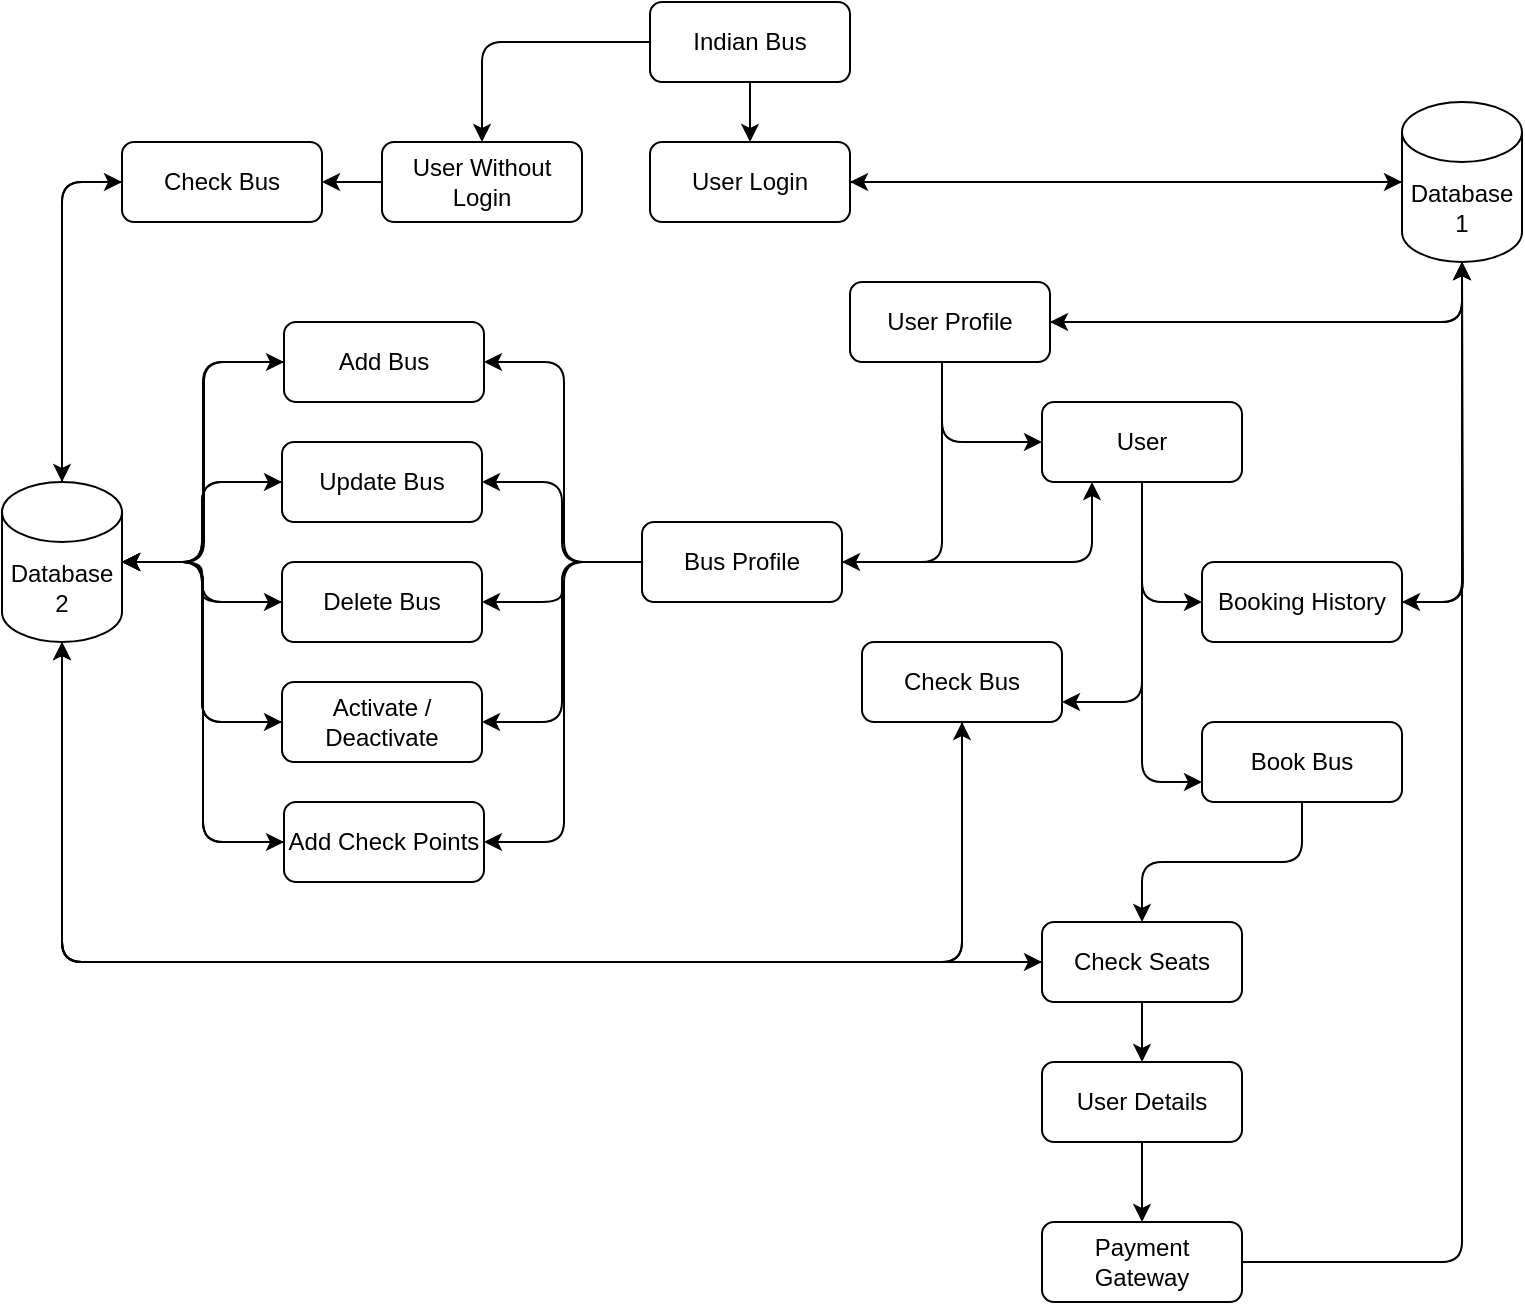 <mxfile version="14.4.3" type="device"><diagram id="gRe1KP6SCy72FAa-RT83" name="Page-1"><mxGraphModel dx="413" dy="243" grid="1" gridSize="10" guides="1" tooltips="1" connect="1" arrows="1" fold="1" page="1" pageScale="1" pageWidth="827" pageHeight="1169" math="0" shadow="0"><root><mxCell id="0"/><mxCell id="1" parent="0"/><mxCell id="JmODNQqHWdtLvJYkpwNO-144" style="edgeStyle=orthogonalEdgeStyle;orthogonalLoop=1;jettySize=auto;html=1;entryX=0.5;entryY=0;entryDx=0;entryDy=0;" parent="1" source="JmODNQqHWdtLvJYkpwNO-74" target="JmODNQqHWdtLvJYkpwNO-75" edge="1"><mxGeometry relative="1" as="geometry"/></mxCell><mxCell id="JmODNQqHWdtLvJYkpwNO-151" style="edgeStyle=orthogonalEdgeStyle;orthogonalLoop=1;jettySize=auto;html=1;" parent="1" source="JmODNQqHWdtLvJYkpwNO-74" target="JmODNQqHWdtLvJYkpwNO-145" edge="1"><mxGeometry relative="1" as="geometry"/></mxCell><mxCell id="JmODNQqHWdtLvJYkpwNO-74" value="Indian Bus" style="whiteSpace=wrap;html=1;rounded=1;" parent="1" vertex="1"><mxGeometry x="364" y="120" width="100" height="40" as="geometry"/></mxCell><mxCell id="JmODNQqHWdtLvJYkpwNO-77" style="edgeStyle=orthogonalEdgeStyle;orthogonalLoop=1;jettySize=auto;html=1;" parent="1" source="JmODNQqHWdtLvJYkpwNO-75" target="JmODNQqHWdtLvJYkpwNO-76" edge="1"><mxGeometry relative="1" as="geometry"/></mxCell><mxCell id="JmODNQqHWdtLvJYkpwNO-75" value="User Login" style="whiteSpace=wrap;html=1;rounded=1;" parent="1" vertex="1"><mxGeometry x="364" y="190" width="100" height="40" as="geometry"/></mxCell><mxCell id="JmODNQqHWdtLvJYkpwNO-78" style="edgeStyle=orthogonalEdgeStyle;orthogonalLoop=1;jettySize=auto;html=1;" parent="1" source="JmODNQqHWdtLvJYkpwNO-76" target="JmODNQqHWdtLvJYkpwNO-75" edge="1"><mxGeometry relative="1" as="geometry"/></mxCell><mxCell id="JmODNQqHWdtLvJYkpwNO-92" style="edgeStyle=orthogonalEdgeStyle;orthogonalLoop=1;jettySize=auto;html=1;" parent="1" source="JmODNQqHWdtLvJYkpwNO-76" target="JmODNQqHWdtLvJYkpwNO-80" edge="1"><mxGeometry relative="1" as="geometry"><Array as="points"><mxPoint x="770" y="280"/></Array></mxGeometry></mxCell><mxCell id="JmODNQqHWdtLvJYkpwNO-135" style="edgeStyle=orthogonalEdgeStyle;orthogonalLoop=1;jettySize=auto;html=1;entryX=1;entryY=0.5;entryDx=0;entryDy=0;" parent="1" source="JmODNQqHWdtLvJYkpwNO-76" target="JmODNQqHWdtLvJYkpwNO-125" edge="1"><mxGeometry relative="1" as="geometry"/></mxCell><mxCell id="JmODNQqHWdtLvJYkpwNO-76" value="Database 1" style="shape=cylinder3;whiteSpace=wrap;html=1;boundedLbl=1;backgroundOutline=1;size=15;rounded=1;" parent="1" vertex="1"><mxGeometry x="740" y="170" width="60" height="80" as="geometry"/></mxCell><mxCell id="JmODNQqHWdtLvJYkpwNO-88" style="edgeStyle=orthogonalEdgeStyle;orthogonalLoop=1;jettySize=auto;html=1;" parent="1" source="JmODNQqHWdtLvJYkpwNO-80" target="JmODNQqHWdtLvJYkpwNO-83" edge="1"><mxGeometry relative="1" as="geometry"><Array as="points"><mxPoint x="510" y="340"/></Array></mxGeometry></mxCell><mxCell id="JmODNQqHWdtLvJYkpwNO-89" style="edgeStyle=orthogonalEdgeStyle;orthogonalLoop=1;jettySize=auto;html=1;" parent="1" source="JmODNQqHWdtLvJYkpwNO-80" target="JmODNQqHWdtLvJYkpwNO-86" edge="1"><mxGeometry relative="1" as="geometry"><Array as="points"><mxPoint x="510" y="280"/><mxPoint x="510" y="400"/></Array></mxGeometry></mxCell><mxCell id="JmODNQqHWdtLvJYkpwNO-91" style="edgeStyle=orthogonalEdgeStyle;orthogonalLoop=1;jettySize=auto;html=1;" parent="1" source="JmODNQqHWdtLvJYkpwNO-80" target="JmODNQqHWdtLvJYkpwNO-76" edge="1"><mxGeometry relative="1" as="geometry"/></mxCell><mxCell id="JmODNQqHWdtLvJYkpwNO-80" value="User Profile" style="whiteSpace=wrap;html=1;rounded=1;" parent="1" vertex="1"><mxGeometry x="464" y="260" width="100" height="40" as="geometry"/></mxCell><mxCell id="JmODNQqHWdtLvJYkpwNO-127" style="edgeStyle=orthogonalEdgeStyle;orthogonalLoop=1;jettySize=auto;html=1;entryX=1;entryY=0.75;entryDx=0;entryDy=0;" parent="1" source="JmODNQqHWdtLvJYkpwNO-83" target="JmODNQqHWdtLvJYkpwNO-123" edge="1"><mxGeometry relative="1" as="geometry"/></mxCell><mxCell id="JmODNQqHWdtLvJYkpwNO-128" style="edgeStyle=orthogonalEdgeStyle;orthogonalLoop=1;jettySize=auto;html=1;entryX=0;entryY=0.75;entryDx=0;entryDy=0;" parent="1" source="JmODNQqHWdtLvJYkpwNO-83" target="JmODNQqHWdtLvJYkpwNO-124" edge="1"><mxGeometry relative="1" as="geometry"/></mxCell><mxCell id="JmODNQqHWdtLvJYkpwNO-129" style="edgeStyle=orthogonalEdgeStyle;orthogonalLoop=1;jettySize=auto;html=1;entryX=0;entryY=0.5;entryDx=0;entryDy=0;" parent="1" source="JmODNQqHWdtLvJYkpwNO-83" target="JmODNQqHWdtLvJYkpwNO-125" edge="1"><mxGeometry relative="1" as="geometry"/></mxCell><mxCell id="JmODNQqHWdtLvJYkpwNO-83" value="User" style="whiteSpace=wrap;html=1;rounded=1;" parent="1" vertex="1"><mxGeometry x="560" y="320" width="100" height="40" as="geometry"/></mxCell><mxCell id="JmODNQqHWdtLvJYkpwNO-98" style="edgeStyle=orthogonalEdgeStyle;orthogonalLoop=1;jettySize=auto;html=1;" parent="1" target="JmODNQqHWdtLvJYkpwNO-93" edge="1"><mxGeometry relative="1" as="geometry"><mxPoint x="360" y="400" as="sourcePoint"/><Array as="points"><mxPoint x="321" y="400"/><mxPoint x="321" y="300"/></Array></mxGeometry></mxCell><mxCell id="JmODNQqHWdtLvJYkpwNO-99" style="edgeStyle=orthogonalEdgeStyle;orthogonalLoop=1;jettySize=auto;html=1;exitX=0;exitY=0.5;exitDx=0;exitDy=0;" parent="1" target="JmODNQqHWdtLvJYkpwNO-94" edge="1" source="JmODNQqHWdtLvJYkpwNO-86"><mxGeometry relative="1" as="geometry"><mxPoint x="340" y="400" as="sourcePoint"/><Array as="points"><mxPoint x="320" y="400"/><mxPoint x="320" y="360"/></Array></mxGeometry></mxCell><mxCell id="JmODNQqHWdtLvJYkpwNO-100" style="edgeStyle=orthogonalEdgeStyle;orthogonalLoop=1;jettySize=auto;html=1;" parent="1" target="JmODNQqHWdtLvJYkpwNO-95" edge="1"><mxGeometry relative="1" as="geometry"><mxPoint x="360" y="400" as="sourcePoint"/><Array as="points"><mxPoint x="320" y="400"/><mxPoint x="320" y="420"/></Array></mxGeometry></mxCell><mxCell id="JmODNQqHWdtLvJYkpwNO-101" style="edgeStyle=orthogonalEdgeStyle;orthogonalLoop=1;jettySize=auto;html=1;entryX=1;entryY=0.5;entryDx=0;entryDy=0;exitX=0;exitY=0.5;exitDx=0;exitDy=0;" parent="1" target="JmODNQqHWdtLvJYkpwNO-96" edge="1" source="JmODNQqHWdtLvJYkpwNO-86"><mxGeometry relative="1" as="geometry"><mxPoint x="340" y="400" as="sourcePoint"/><Array as="points"><mxPoint x="320" y="400"/><mxPoint x="320" y="480"/></Array></mxGeometry></mxCell><mxCell id="JmODNQqHWdtLvJYkpwNO-102" style="edgeStyle=orthogonalEdgeStyle;orthogonalLoop=1;jettySize=auto;html=1;entryX=1;entryY=0.5;entryDx=0;entryDy=0;" parent="1" source="JmODNQqHWdtLvJYkpwNO-86" target="JmODNQqHWdtLvJYkpwNO-97" edge="1"><mxGeometry relative="1" as="geometry"><mxPoint x="340" y="400" as="sourcePoint"/><Array as="points"><mxPoint x="321" y="400"/><mxPoint x="321" y="540"/></Array></mxGeometry></mxCell><mxCell id="JmODNQqHWdtLvJYkpwNO-130" style="edgeStyle=orthogonalEdgeStyle;orthogonalLoop=1;jettySize=auto;html=1;entryX=0.25;entryY=1;entryDx=0;entryDy=0;" parent="1" source="JmODNQqHWdtLvJYkpwNO-86" target="JmODNQqHWdtLvJYkpwNO-83" edge="1"><mxGeometry relative="1" as="geometry"/></mxCell><mxCell id="JmODNQqHWdtLvJYkpwNO-86" value="Bus Profile" style="whiteSpace=wrap;html=1;rounded=1;" parent="1" vertex="1"><mxGeometry x="360" y="380" width="100" height="40" as="geometry"/></mxCell><mxCell id="JmODNQqHWdtLvJYkpwNO-109" style="edgeStyle=orthogonalEdgeStyle;orthogonalLoop=1;jettySize=auto;html=1;entryX=1;entryY=0.5;entryDx=0;entryDy=0;entryPerimeter=0;" parent="1" source="JmODNQqHWdtLvJYkpwNO-93" target="JmODNQqHWdtLvJYkpwNO-108" edge="1"><mxGeometry relative="1" as="geometry"/></mxCell><mxCell id="JmODNQqHWdtLvJYkpwNO-93" value="Add Bus" style="whiteSpace=wrap;html=1;rounded=1;" parent="1" vertex="1"><mxGeometry x="181" y="280" width="100" height="40" as="geometry"/></mxCell><mxCell id="JmODNQqHWdtLvJYkpwNO-110" style="edgeStyle=orthogonalEdgeStyle;orthogonalLoop=1;jettySize=auto;html=1;" parent="1" source="JmODNQqHWdtLvJYkpwNO-94" target="JmODNQqHWdtLvJYkpwNO-108" edge="1"><mxGeometry relative="1" as="geometry"/></mxCell><mxCell id="JmODNQqHWdtLvJYkpwNO-94" value="Update Bus" style="whiteSpace=wrap;html=1;rounded=1;" parent="1" vertex="1"><mxGeometry x="180" y="340" width="100" height="40" as="geometry"/></mxCell><mxCell id="JmODNQqHWdtLvJYkpwNO-111" style="edgeStyle=orthogonalEdgeStyle;orthogonalLoop=1;jettySize=auto;html=1;" parent="1" source="JmODNQqHWdtLvJYkpwNO-95" target="JmODNQqHWdtLvJYkpwNO-108" edge="1"><mxGeometry relative="1" as="geometry"/></mxCell><mxCell id="JmODNQqHWdtLvJYkpwNO-95" value="Delete Bus" style="whiteSpace=wrap;html=1;rounded=1;" parent="1" vertex="1"><mxGeometry x="180" y="400" width="100" height="40" as="geometry"/></mxCell><mxCell id="JmODNQqHWdtLvJYkpwNO-112" style="edgeStyle=orthogonalEdgeStyle;orthogonalLoop=1;jettySize=auto;html=1;entryX=1;entryY=0.5;entryDx=0;entryDy=0;entryPerimeter=0;" parent="1" source="JmODNQqHWdtLvJYkpwNO-96" target="JmODNQqHWdtLvJYkpwNO-108" edge="1"><mxGeometry relative="1" as="geometry"/></mxCell><mxCell id="JmODNQqHWdtLvJYkpwNO-96" value="Activate / Deactivate" style="whiteSpace=wrap;html=1;rounded=1;" parent="1" vertex="1"><mxGeometry x="180" y="460" width="100" height="40" as="geometry"/></mxCell><mxCell id="JmODNQqHWdtLvJYkpwNO-113" style="edgeStyle=orthogonalEdgeStyle;orthogonalLoop=1;jettySize=auto;html=1;entryX=1;entryY=0.5;entryDx=0;entryDy=0;entryPerimeter=0;" parent="1" source="JmODNQqHWdtLvJYkpwNO-97" target="JmODNQqHWdtLvJYkpwNO-108" edge="1"><mxGeometry relative="1" as="geometry"/></mxCell><mxCell id="JmODNQqHWdtLvJYkpwNO-97" value="Add Check Points" style="whiteSpace=wrap;html=1;rounded=1;" parent="1" vertex="1"><mxGeometry x="181" y="520" width="100" height="40" as="geometry"/></mxCell><mxCell id="JmODNQqHWdtLvJYkpwNO-116" style="edgeStyle=orthogonalEdgeStyle;orthogonalLoop=1;jettySize=auto;html=1;entryX=0;entryY=0.5;entryDx=0;entryDy=0;" parent="1" source="JmODNQqHWdtLvJYkpwNO-108" target="JmODNQqHWdtLvJYkpwNO-93" edge="1"><mxGeometry relative="1" as="geometry"><Array as="points"><mxPoint x="141" y="400"/><mxPoint x="141" y="300"/></Array></mxGeometry></mxCell><mxCell id="JmODNQqHWdtLvJYkpwNO-117" style="edgeStyle=orthogonalEdgeStyle;orthogonalLoop=1;jettySize=auto;html=1;" parent="1" source="JmODNQqHWdtLvJYkpwNO-108" target="JmODNQqHWdtLvJYkpwNO-94" edge="1"><mxGeometry relative="1" as="geometry"/></mxCell><mxCell id="JmODNQqHWdtLvJYkpwNO-118" style="edgeStyle=orthogonalEdgeStyle;orthogonalLoop=1;jettySize=auto;html=1;" parent="1" source="JmODNQqHWdtLvJYkpwNO-108" target="JmODNQqHWdtLvJYkpwNO-95" edge="1"><mxGeometry relative="1" as="geometry"/></mxCell><mxCell id="JmODNQqHWdtLvJYkpwNO-120" style="edgeStyle=orthogonalEdgeStyle;orthogonalLoop=1;jettySize=auto;html=1;entryX=0;entryY=0.5;entryDx=0;entryDy=0;" parent="1" source="JmODNQqHWdtLvJYkpwNO-108" target="JmODNQqHWdtLvJYkpwNO-96" edge="1"><mxGeometry relative="1" as="geometry"/></mxCell><mxCell id="JmODNQqHWdtLvJYkpwNO-121" style="edgeStyle=orthogonalEdgeStyle;orthogonalLoop=1;jettySize=auto;html=1;entryX=0;entryY=0.5;entryDx=0;entryDy=0;" parent="1" source="JmODNQqHWdtLvJYkpwNO-108" target="JmODNQqHWdtLvJYkpwNO-97" edge="1"><mxGeometry relative="1" as="geometry"/></mxCell><mxCell id="JmODNQqHWdtLvJYkpwNO-132" style="edgeStyle=orthogonalEdgeStyle;orthogonalLoop=1;jettySize=auto;html=1;entryX=0.5;entryY=1;entryDx=0;entryDy=0;" parent="1" source="JmODNQqHWdtLvJYkpwNO-108" target="JmODNQqHWdtLvJYkpwNO-123" edge="1"><mxGeometry relative="1" as="geometry"><Array as="points"><mxPoint x="70" y="600"/><mxPoint x="520" y="600"/></Array></mxGeometry></mxCell><mxCell id="JmODNQqHWdtLvJYkpwNO-150" style="edgeStyle=orthogonalEdgeStyle;orthogonalLoop=1;jettySize=auto;html=1;" parent="1" source="JmODNQqHWdtLvJYkpwNO-108" edge="1"><mxGeometry relative="1" as="geometry"><mxPoint x="560" y="600" as="targetPoint"/><Array as="points"><mxPoint x="70" y="600"/></Array></mxGeometry></mxCell><mxCell id="JmODNQqHWdtLvJYkpwNO-155" style="edgeStyle=orthogonalEdgeStyle;orthogonalLoop=1;jettySize=auto;html=1;entryX=0;entryY=0.5;entryDx=0;entryDy=0;" parent="1" source="JmODNQqHWdtLvJYkpwNO-108" target="JmODNQqHWdtLvJYkpwNO-152" edge="1"><mxGeometry relative="1" as="geometry"/></mxCell><mxCell id="JmODNQqHWdtLvJYkpwNO-108" value="Database 2" style="shape=cylinder3;whiteSpace=wrap;html=1;boundedLbl=1;backgroundOutline=1;size=15;rounded=1;" parent="1" vertex="1"><mxGeometry x="40" y="360" width="60" height="80" as="geometry"/></mxCell><mxCell id="JmODNQqHWdtLvJYkpwNO-131" style="edgeStyle=orthogonalEdgeStyle;orthogonalLoop=1;jettySize=auto;html=1;entryX=0.5;entryY=1;entryDx=0;entryDy=0;entryPerimeter=0;" parent="1" source="JmODNQqHWdtLvJYkpwNO-123" target="JmODNQqHWdtLvJYkpwNO-108" edge="1"><mxGeometry relative="1" as="geometry"><Array as="points"><mxPoint x="520" y="600"/><mxPoint x="70" y="600"/></Array></mxGeometry></mxCell><mxCell id="JmODNQqHWdtLvJYkpwNO-123" value="Check Bus" style="whiteSpace=wrap;html=1;rounded=1;" parent="1" vertex="1"><mxGeometry x="470" y="440" width="100" height="40" as="geometry"/></mxCell><mxCell id="JmODNQqHWdtLvJYkpwNO-147" style="edgeStyle=orthogonalEdgeStyle;orthogonalLoop=1;jettySize=auto;html=1;" parent="1" source="JmODNQqHWdtLvJYkpwNO-124" target="JmODNQqHWdtLvJYkpwNO-146" edge="1"><mxGeometry relative="1" as="geometry"/></mxCell><mxCell id="JmODNQqHWdtLvJYkpwNO-124" value="Book Bus" style="whiteSpace=wrap;html=1;rounded=1;" parent="1" vertex="1"><mxGeometry x="640" y="480" width="100" height="40" as="geometry"/></mxCell><mxCell id="JmODNQqHWdtLvJYkpwNO-136" style="edgeStyle=orthogonalEdgeStyle;orthogonalLoop=1;jettySize=auto;html=1;" parent="1" source="JmODNQqHWdtLvJYkpwNO-125" edge="1"><mxGeometry relative="1" as="geometry"><mxPoint x="770" y="250" as="targetPoint"/></mxGeometry></mxCell><mxCell id="JmODNQqHWdtLvJYkpwNO-125" value="Booking History" style="whiteSpace=wrap;html=1;rounded=1;" parent="1" vertex="1"><mxGeometry x="640" y="400" width="100" height="40" as="geometry"/></mxCell><mxCell id="JmODNQqHWdtLvJYkpwNO-141" style="edgeStyle=orthogonalEdgeStyle;orthogonalLoop=1;jettySize=auto;html=1;" parent="1" source="JmODNQqHWdtLvJYkpwNO-137" target="JmODNQqHWdtLvJYkpwNO-138" edge="1"><mxGeometry relative="1" as="geometry"/></mxCell><mxCell id="JmODNQqHWdtLvJYkpwNO-137" value="User Details" style="whiteSpace=wrap;html=1;rounded=1;" parent="1" vertex="1"><mxGeometry x="560" y="650" width="100" height="40" as="geometry"/></mxCell><mxCell id="JmODNQqHWdtLvJYkpwNO-142" style="edgeStyle=orthogonalEdgeStyle;orthogonalLoop=1;jettySize=auto;html=1;" parent="1" source="JmODNQqHWdtLvJYkpwNO-138" target="JmODNQqHWdtLvJYkpwNO-76" edge="1"><mxGeometry relative="1" as="geometry"/></mxCell><mxCell id="JmODNQqHWdtLvJYkpwNO-138" value="Payment Gateway" style="whiteSpace=wrap;html=1;rounded=1;" parent="1" vertex="1"><mxGeometry x="560" y="730" width="100" height="40" as="geometry"/></mxCell><mxCell id="JmODNQqHWdtLvJYkpwNO-153" style="edgeStyle=orthogonalEdgeStyle;orthogonalLoop=1;jettySize=auto;html=1;" parent="1" source="JmODNQqHWdtLvJYkpwNO-145" target="JmODNQqHWdtLvJYkpwNO-152" edge="1"><mxGeometry relative="1" as="geometry"/></mxCell><mxCell id="JmODNQqHWdtLvJYkpwNO-145" value="User Without Login" style="whiteSpace=wrap;html=1;rounded=1;" parent="1" vertex="1"><mxGeometry x="230" y="190" width="100" height="40" as="geometry"/></mxCell><mxCell id="JmODNQqHWdtLvJYkpwNO-148" style="edgeStyle=orthogonalEdgeStyle;orthogonalLoop=1;jettySize=auto;html=1;" parent="1" source="JmODNQqHWdtLvJYkpwNO-146" target="JmODNQqHWdtLvJYkpwNO-137" edge="1"><mxGeometry relative="1" as="geometry"/></mxCell><mxCell id="JmODNQqHWdtLvJYkpwNO-149" style="edgeStyle=orthogonalEdgeStyle;orthogonalLoop=1;jettySize=auto;html=1;" parent="1" source="JmODNQqHWdtLvJYkpwNO-146" target="JmODNQqHWdtLvJYkpwNO-108" edge="1"><mxGeometry relative="1" as="geometry"/></mxCell><mxCell id="JmODNQqHWdtLvJYkpwNO-146" value="Check Seats" style="whiteSpace=wrap;html=1;rounded=1;" parent="1" vertex="1"><mxGeometry x="560" y="580" width="100" height="40" as="geometry"/></mxCell><mxCell id="JmODNQqHWdtLvJYkpwNO-154" style="edgeStyle=orthogonalEdgeStyle;orthogonalLoop=1;jettySize=auto;html=1;" parent="1" source="JmODNQqHWdtLvJYkpwNO-152" target="JmODNQqHWdtLvJYkpwNO-108" edge="1"><mxGeometry relative="1" as="geometry"><Array as="points"><mxPoint x="70" y="210"/></Array></mxGeometry></mxCell><mxCell id="JmODNQqHWdtLvJYkpwNO-152" value="Check Bus" style="whiteSpace=wrap;html=1;rounded=1;" parent="1" vertex="1"><mxGeometry x="100" y="190" width="100" height="40" as="geometry"/></mxCell></root></mxGraphModel></diagram></mxfile>